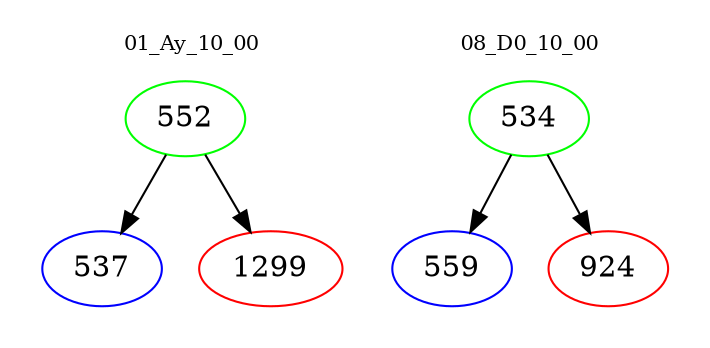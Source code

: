 digraph{
subgraph cluster_0 {
color = white
label = "01_Ay_10_00";
fontsize=10;
T0_552 [label="552", color="green"]
T0_552 -> T0_537 [color="black"]
T0_537 [label="537", color="blue"]
T0_552 -> T0_1299 [color="black"]
T0_1299 [label="1299", color="red"]
}
subgraph cluster_1 {
color = white
label = "08_D0_10_00";
fontsize=10;
T1_534 [label="534", color="green"]
T1_534 -> T1_559 [color="black"]
T1_559 [label="559", color="blue"]
T1_534 -> T1_924 [color="black"]
T1_924 [label="924", color="red"]
}
}

